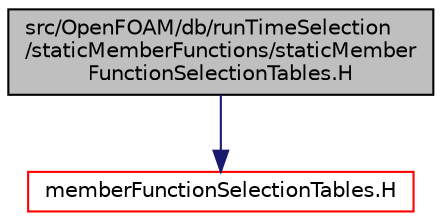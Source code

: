 digraph "src/OpenFOAM/db/runTimeSelection/staticMemberFunctions/staticMemberFunctionSelectionTables.H"
{
  bgcolor="transparent";
  edge [fontname="Helvetica",fontsize="10",labelfontname="Helvetica",labelfontsize="10"];
  node [fontname="Helvetica",fontsize="10",shape=record];
  Node1 [label="src/OpenFOAM/db/runTimeSelection\l/staticMemberFunctions/staticMember\lFunctionSelectionTables.H",height=0.2,width=0.4,color="black", fillcolor="grey75", style="filled", fontcolor="black"];
  Node1 -> Node2 [color="midnightblue",fontsize="10",style="solid",fontname="Helvetica"];
  Node2 [label="memberFunctionSelectionTables.H",height=0.2,width=0.4,color="red",URL="$a07793.html"];
}
